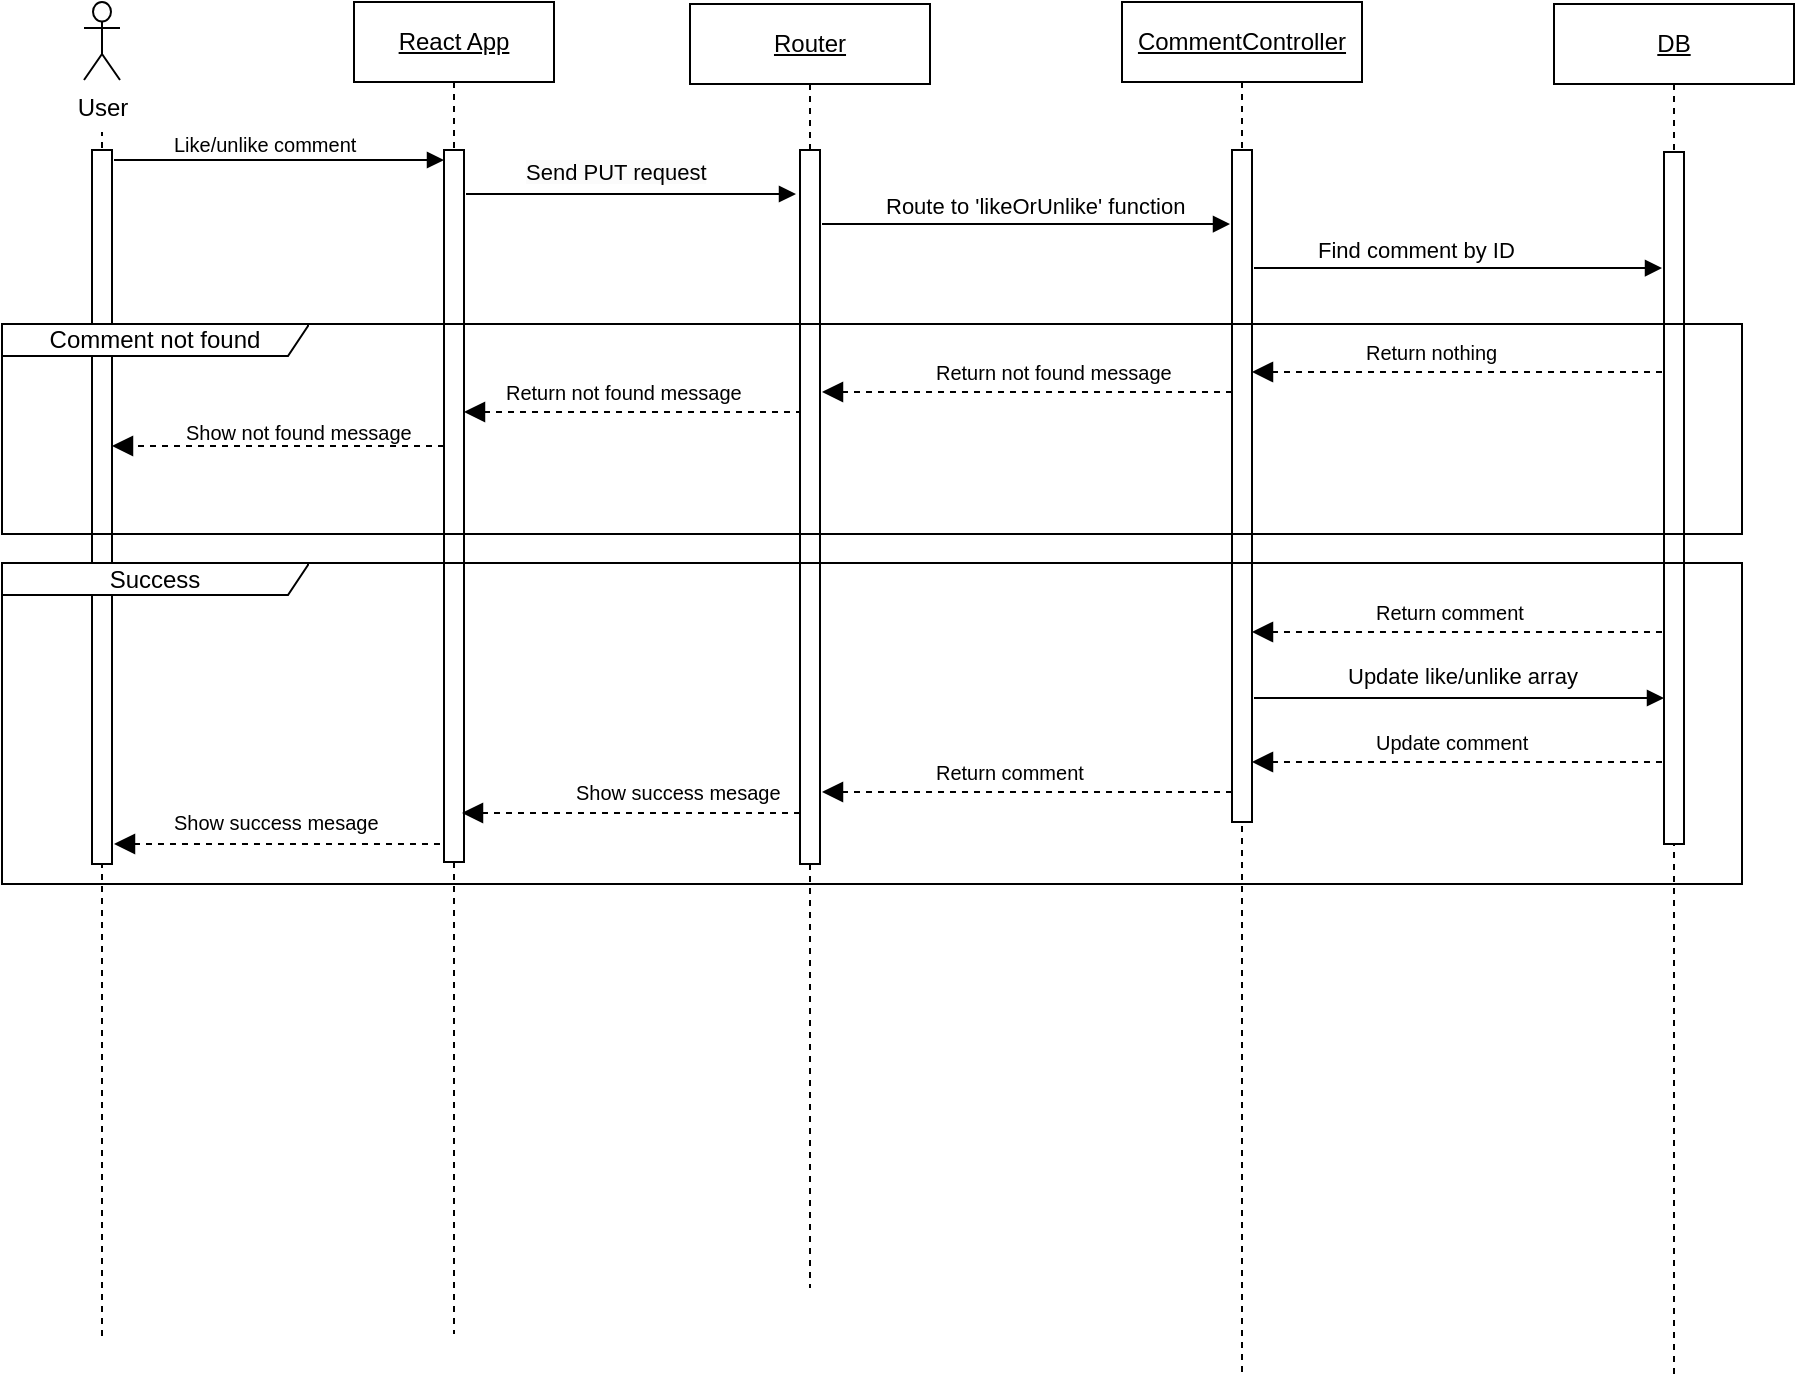 <mxfile version="24.6.4" type="device">
  <diagram name="Page-1" id="2YBvvXClWsGukQMizWep">
    <mxGraphModel dx="1751" dy="569" grid="1" gridSize="10" guides="1" tooltips="1" connect="1" arrows="1" fold="1" page="1" pageScale="1" pageWidth="850" pageHeight="1100" math="0" shadow="0">
      <root>
        <mxCell id="0" />
        <mxCell id="1" parent="0" />
        <mxCell id="DY1qOqMVfFojMZkrpDAz-1" value="" style="group" vertex="1" connectable="0" parent="1">
          <mxGeometry x="-599" y="49" width="18" height="474" as="geometry" />
        </mxCell>
        <mxCell id="DY1qOqMVfFojMZkrpDAz-2" value="" style="endArrow=none;dashed=1;html=1;rounded=0;" edge="1" parent="DY1qOqMVfFojMZkrpDAz-1">
          <mxGeometry width="50" height="50" relative="1" as="geometry">
            <mxPoint x="9" y="667" as="sourcePoint" />
            <mxPoint x="9" y="65" as="targetPoint" />
          </mxGeometry>
        </mxCell>
        <mxCell id="DY1qOqMVfFojMZkrpDAz-3" value="User" style="shape=umlActor;verticalLabelPosition=bottom;verticalAlign=top;html=1;outlineConnect=0;" vertex="1" parent="DY1qOqMVfFojMZkrpDAz-1">
          <mxGeometry width="18" height="39" as="geometry" />
        </mxCell>
        <mxCell id="vv9X04xP0O6Y5bu-idb--6" value="" style="group" parent="1" vertex="1" connectable="0">
          <mxGeometry x="-464" y="49" width="231.005" height="666" as="geometry" />
        </mxCell>
        <mxCell id="vv9X04xP0O6Y5bu-idb--7" value="React App" style="shape=umlLifeline;perimeter=lifelinePerimeter;whiteSpace=wrap;html=1;container=0;dropTarget=0;collapsible=0;recursiveResize=0;outlineConnect=0;portConstraint=eastwest;newEdgeStyle={&quot;edgeStyle&quot;:&quot;elbowEdgeStyle&quot;,&quot;elbow&quot;:&quot;vertical&quot;,&quot;curved&quot;:0,&quot;rounded&quot;:0};fontStyle=4;size=40;" parent="vv9X04xP0O6Y5bu-idb--6" vertex="1">
          <mxGeometry width="100" height="666" as="geometry" />
        </mxCell>
        <mxCell id="vv9X04xP0O6Y5bu-idb--153" value="" style="group" parent="vv9X04xP0O6Y5bu-idb--6" vertex="1" connectable="0">
          <mxGeometry x="-120" y="74" width="350.005" height="356" as="geometry" />
        </mxCell>
        <mxCell id="vv9X04xP0O6Y5bu-idb--8" value="" style="html=1;points=[];perimeter=orthogonalPerimeter;outlineConnect=0;targetShapes=umlLifeline;portConstraint=eastwest;newEdgeStyle={&quot;edgeStyle&quot;:&quot;elbowEdgeStyle&quot;,&quot;elbow&quot;:&quot;vertical&quot;,&quot;curved&quot;:0,&quot;rounded&quot;:0};fontStyle=4;container=0;" parent="vv9X04xP0O6Y5bu-idb--153" vertex="1">
          <mxGeometry x="165" width="10" height="356" as="geometry" />
        </mxCell>
        <mxCell id="vv9X04xP0O6Y5bu-idb--9" value="" style="html=1;verticalAlign=bottom;endArrow=block;edgeStyle=elbowEdgeStyle;elbow=horizontal;curved=0;rounded=0;fontStyle=4" parent="vv9X04xP0O6Y5bu-idb--153" edge="1">
          <mxGeometry relative="1" as="geometry">
            <mxPoint y="5" as="sourcePoint" />
            <Array as="points">
              <mxPoint x="112.5" y="5" />
            </Array>
            <mxPoint x="165" y="5" as="targetPoint" />
            <mxPoint as="offset" />
          </mxGeometry>
        </mxCell>
        <mxCell id="vv9X04xP0O6Y5bu-idb--10" value="" style="html=1;verticalAlign=bottom;endArrow=block;dashed=1;endSize=8;edgeStyle=elbowEdgeStyle;elbow=vertical;curved=0;rounded=0;endFill=1;fontStyle=4;" parent="vv9X04xP0O6Y5bu-idb--153" target="vv9X04xP0O6Y5bu-idb--3" edge="1">
          <mxGeometry x="-0.095" relative="1" as="geometry">
            <mxPoint x="4" y="147" as="targetPoint" />
            <Array as="points" />
            <mxPoint x="165" y="148" as="sourcePoint" />
            <mxPoint as="offset" />
          </mxGeometry>
        </mxCell>
        <mxCell id="vv9X04xP0O6Y5bu-idb--71" value="" style="html=1;verticalAlign=bottom;endArrow=block;dashed=1;endSize=8;edgeStyle=elbowEdgeStyle;elbow=vertical;curved=0;rounded=0;endFill=1;fontStyle=4;" parent="vv9X04xP0O6Y5bu-idb--153" target="vv9X04xP0O6Y5bu-idb--8" edge="1">
          <mxGeometry x="-0.095" relative="1" as="geometry">
            <mxPoint x="139" y="131.27" as="targetPoint" />
            <Array as="points" />
            <mxPoint x="344" y="131" as="sourcePoint" />
            <mxPoint as="offset" />
          </mxGeometry>
        </mxCell>
        <mxCell id="vv9X04xP0O6Y5bu-idb--72" value="&lt;span style=&quot;font-size: 10px; text-align: center; text-wrap: nowrap; background-color: rgb(255, 255, 255);&quot;&gt;Return not found message&lt;/span&gt;" style="text;whiteSpace=wrap;html=1;container=0;" parent="vv9X04xP0O6Y5bu-idb--153" vertex="1">
          <mxGeometry x="194.005" y="107.004" width="121" height="36" as="geometry" />
        </mxCell>
        <mxCell id="vv9X04xP0O6Y5bu-idb--118" value="" style="group" parent="vv9X04xP0O6Y5bu-idb--153" vertex="1" connectable="0">
          <mxGeometry x="174" y="307.004" width="176.005" height="36" as="geometry" />
        </mxCell>
        <mxCell id="vv9X04xP0O6Y5bu-idb--119" value="" style="html=1;verticalAlign=bottom;endArrow=block;dashed=1;endSize=8;edgeStyle=elbowEdgeStyle;elbow=vertical;curved=0;rounded=0;endFill=1;fontStyle=4;" parent="vv9X04xP0O6Y5bu-idb--118" source="vv9X04xP0O6Y5bu-idb--22" edge="1">
          <mxGeometry x="-0.095" relative="1" as="geometry">
            <mxPoint y="24.266" as="targetPoint" />
            <Array as="points" />
            <mxPoint x="205" y="23.996" as="sourcePoint" />
            <mxPoint as="offset" />
          </mxGeometry>
        </mxCell>
        <mxCell id="vv9X04xP0O6Y5bu-idb--120" value="&lt;span style=&quot;color: rgb(0, 0, 0); font-family: Helvetica; font-size: 10px; font-style: normal; font-variant-ligatures: normal; font-variant-caps: normal; font-weight: 400; letter-spacing: normal; orphans: 2; text-align: center; text-indent: 0px; text-transform: none; widows: 2; word-spacing: 0px; -webkit-text-stroke-width: 0px; white-space: nowrap; background-color: rgb(255, 255, 255); text-decoration-thickness: initial; text-decoration-style: initial; text-decoration-color: initial; display: inline !important; float: none;&quot;&gt;Show success mesage&lt;/span&gt;" style="text;whiteSpace=wrap;html=1;container=0;" parent="vv9X04xP0O6Y5bu-idb--118" vertex="1">
          <mxGeometry x="55.005" width="121" height="36" as="geometry" />
        </mxCell>
        <mxCell id="vv9X04xP0O6Y5bu-idb--17" value="" style="html=1;verticalAlign=bottom;endArrow=block;edgeStyle=elbowEdgeStyle;elbow=horizontal;curved=0;rounded=0;fontStyle=4" parent="1" edge="1">
          <mxGeometry relative="1" as="geometry">
            <mxPoint x="-408" y="145" as="sourcePoint" />
            <Array as="points">
              <mxPoint x="-254" y="147" />
            </Array>
            <mxPoint x="-243" y="145" as="targetPoint" />
            <mxPoint as="offset" />
          </mxGeometry>
        </mxCell>
        <mxCell id="vv9X04xP0O6Y5bu-idb--19" value="CommentController" style="shape=umlLifeline;perimeter=lifelinePerimeter;whiteSpace=wrap;html=1;container=0;dropTarget=0;collapsible=0;recursiveResize=0;outlineConnect=0;portConstraint=eastwest;newEdgeStyle={&quot;edgeStyle&quot;:&quot;elbowEdgeStyle&quot;,&quot;elbow&quot;:&quot;vertical&quot;,&quot;curved&quot;:0,&quot;rounded&quot;:0};fontStyle=4" parent="1" vertex="1">
          <mxGeometry x="-80" y="49" width="120" height="688" as="geometry" />
        </mxCell>
        <mxCell id="vv9X04xP0O6Y5bu-idb--20" value="" style="html=1;points=[];perimeter=orthogonalPerimeter;outlineConnect=0;targetShapes=umlLifeline;portConstraint=eastwest;newEdgeStyle={&quot;edgeStyle&quot;:&quot;elbowEdgeStyle&quot;,&quot;elbow&quot;:&quot;vertical&quot;,&quot;curved&quot;:0,&quot;rounded&quot;:0};fontStyle=4" parent="vv9X04xP0O6Y5bu-idb--19" vertex="1">
          <mxGeometry x="55" y="74" width="10" height="336" as="geometry" />
        </mxCell>
        <mxCell id="vv9X04xP0O6Y5bu-idb--21" value="Router" style="shape=umlLifeline;perimeter=lifelinePerimeter;whiteSpace=wrap;html=1;container=0;dropTarget=0;collapsible=0;recursiveResize=0;outlineConnect=0;portConstraint=eastwest;newEdgeStyle={&quot;edgeStyle&quot;:&quot;elbowEdgeStyle&quot;,&quot;elbow&quot;:&quot;vertical&quot;,&quot;curved&quot;:0,&quot;rounded&quot;:0};fontStyle=4;size=40;" parent="1" vertex="1">
          <mxGeometry x="-296" y="50" width="120" height="642" as="geometry" />
        </mxCell>
        <mxCell id="vv9X04xP0O6Y5bu-idb--22" value="" style="html=1;points=[];perimeter=orthogonalPerimeter;outlineConnect=0;targetShapes=umlLifeline;portConstraint=eastwest;newEdgeStyle={&quot;edgeStyle&quot;:&quot;elbowEdgeStyle&quot;,&quot;elbow&quot;:&quot;vertical&quot;,&quot;curved&quot;:0,&quot;rounded&quot;:0};fontStyle=4" parent="vv9X04xP0O6Y5bu-idb--21" vertex="1">
          <mxGeometry x="55" y="73" width="10" height="357" as="geometry" />
        </mxCell>
        <mxCell id="vv9X04xP0O6Y5bu-idb--27" value="" style="html=1;verticalAlign=bottom;endArrow=block;edgeStyle=elbowEdgeStyle;elbow=horizontal;curved=0;rounded=0;fontStyle=4;entryX=0.5;entryY=0.093;entryDx=0;entryDy=0;entryPerimeter=0;" parent="1" edge="1">
          <mxGeometry relative="1" as="geometry">
            <mxPoint x="-230" y="160" as="sourcePoint" />
            <Array as="points">
              <mxPoint x="-82" y="162" />
            </Array>
            <mxPoint x="-26" y="160.014" as="targetPoint" />
            <mxPoint as="offset" />
          </mxGeometry>
        </mxCell>
        <mxCell id="vv9X04xP0O6Y5bu-idb--28" value="Route to &#39;likeOrUnlike&#39; function" style="text;whiteSpace=wrap;html=1;fontSize=11;" parent="1" vertex="1">
          <mxGeometry x="-200" y="138" width="152" height="40" as="geometry" />
        </mxCell>
        <mxCell id="vv9X04xP0O6Y5bu-idb--29" value="&lt;span style=&quot;color: rgb(0, 0, 0); font-family: Helvetica; font-size: 11px; font-style: normal; font-variant-ligatures: normal; font-variant-caps: normal; font-weight: 400; letter-spacing: normal; orphans: 2; text-align: left; text-indent: 0px; text-transform: none; widows: 2; word-spacing: 0px; -webkit-text-stroke-width: 0px; white-space: normal; background-color: rgb(251, 251, 251); text-decoration-thickness: initial; text-decoration-style: initial; text-decoration-color: initial; display: inline !important; float: none;&quot;&gt;Send PUT request&lt;/span&gt;" style="text;whiteSpace=wrap;html=1;" parent="1" vertex="1">
          <mxGeometry x="-380" y="120" width="130" height="40" as="geometry" />
        </mxCell>
        <mxCell id="vv9X04xP0O6Y5bu-idb--30" value="DB" style="shape=umlLifeline;perimeter=lifelinePerimeter;whiteSpace=wrap;html=1;container=0;dropTarget=0;collapsible=0;recursiveResize=0;outlineConnect=0;portConstraint=eastwest;newEdgeStyle={&quot;edgeStyle&quot;:&quot;elbowEdgeStyle&quot;,&quot;elbow&quot;:&quot;vertical&quot;,&quot;curved&quot;:0,&quot;rounded&quot;:0};fontStyle=4" parent="1" vertex="1">
          <mxGeometry x="136" y="50" width="120" height="688" as="geometry" />
        </mxCell>
        <mxCell id="vv9X04xP0O6Y5bu-idb--31" value="" style="html=1;points=[];perimeter=orthogonalPerimeter;outlineConnect=0;targetShapes=umlLifeline;portConstraint=eastwest;newEdgeStyle={&quot;edgeStyle&quot;:&quot;elbowEdgeStyle&quot;,&quot;elbow&quot;:&quot;vertical&quot;,&quot;curved&quot;:0,&quot;rounded&quot;:0};fontStyle=4" parent="vv9X04xP0O6Y5bu-idb--30" vertex="1">
          <mxGeometry x="55" y="74" width="10" height="346" as="geometry" />
        </mxCell>
        <mxCell id="vv9X04xP0O6Y5bu-idb--34" value="" style="html=1;verticalAlign=bottom;endArrow=block;edgeStyle=elbowEdgeStyle;elbow=horizontal;curved=0;rounded=0;fontStyle=4;entryX=0.5;entryY=0.093;entryDx=0;entryDy=0;entryPerimeter=0;" parent="1" edge="1">
          <mxGeometry relative="1" as="geometry">
            <mxPoint x="-14" y="182" as="sourcePoint" />
            <Array as="points">
              <mxPoint x="134" y="184" />
            </Array>
            <mxPoint x="190" y="182.014" as="targetPoint" />
            <mxPoint as="offset" />
          </mxGeometry>
        </mxCell>
        <mxCell id="vv9X04xP0O6Y5bu-idb--35" value="Find comment by ID" style="text;whiteSpace=wrap;html=1;fontSize=11;" parent="1" vertex="1">
          <mxGeometry x="16" y="160" width="152" height="40" as="geometry" />
        </mxCell>
        <mxCell id="vv9X04xP0O6Y5bu-idb--57" value="" style="group" parent="1" vertex="1" connectable="0">
          <mxGeometry x="-15" y="210.004" width="176.005" height="36" as="geometry" />
        </mxCell>
        <mxCell id="vv9X04xP0O6Y5bu-idb--52" value="" style="html=1;verticalAlign=bottom;endArrow=block;dashed=1;endSize=8;edgeStyle=elbowEdgeStyle;elbow=vertical;curved=0;rounded=0;endFill=1;fontStyle=4;" parent="vv9X04xP0O6Y5bu-idb--57" edge="1">
          <mxGeometry x="-0.095" relative="1" as="geometry">
            <mxPoint y="24.266" as="targetPoint" />
            <Array as="points" />
            <mxPoint x="205" y="23.996" as="sourcePoint" />
            <mxPoint as="offset" />
          </mxGeometry>
        </mxCell>
        <mxCell id="vv9X04xP0O6Y5bu-idb--53" value="&lt;span style=&quot;color: rgb(0, 0, 0); font-family: Helvetica; font-size: 10px; font-style: normal; font-variant-ligatures: normal; font-variant-caps: normal; font-weight: 400; letter-spacing: normal; orphans: 2; text-align: center; text-indent: 0px; text-transform: none; widows: 2; word-spacing: 0px; -webkit-text-stroke-width: 0px; white-space: nowrap; background-color: rgb(255, 255, 255); text-decoration-thickness: initial; text-decoration-style: initial; text-decoration-color: initial; display: inline !important; float: none;&quot;&gt;Return nothing&lt;/span&gt;" style="text;whiteSpace=wrap;html=1;container=0;" parent="vv9X04xP0O6Y5bu-idb--57" vertex="1">
          <mxGeometry x="55.005" width="121" height="36" as="geometry" />
        </mxCell>
        <mxCell id="vv9X04xP0O6Y5bu-idb--3" value="" style="html=1;points=[];perimeter=orthogonalPerimeter;outlineConnect=0;targetShapes=umlLifeline;portConstraint=eastwest;newEdgeStyle={&quot;edgeStyle&quot;:&quot;elbowEdgeStyle&quot;,&quot;elbow&quot;:&quot;vertical&quot;,&quot;curved&quot;:0,&quot;rounded&quot;:0};fontStyle=4;container=0;" parent="1" vertex="1">
          <mxGeometry x="-595" y="123" width="10" height="357" as="geometry" />
        </mxCell>
        <mxCell id="vv9X04xP0O6Y5bu-idb--11" value="&lt;span style=&quot;color: rgb(0, 0, 0); font-family: Helvetica; font-size: 10px; font-style: normal; font-variant-ligatures: normal; font-variant-caps: normal; font-weight: 400; letter-spacing: normal; orphans: 2; text-align: center; text-indent: 0px; text-transform: none; widows: 2; word-spacing: 0px; -webkit-text-stroke-width: 0px; white-space: nowrap; background-color: rgb(255, 255, 255); text-decoration-thickness: initial; text-decoration-style: initial; text-decoration-color: initial; display: inline !important; float: none;&quot;&gt;Like/unlike comment&lt;/span&gt;" style="text;whiteSpace=wrap;html=1;container=0;" parent="1" vertex="1">
          <mxGeometry x="-556.495" y="106.004" width="121" height="36" as="geometry" />
        </mxCell>
        <mxCell id="vv9X04xP0O6Y5bu-idb--58" value="&lt;font style=&quot;font-size: 12px;&quot;&gt;Comment not found&lt;/font&gt;" style="shape=umlFrame;whiteSpace=wrap;html=1;pointerEvents=0;width=153;height=16;" parent="1" vertex="1">
          <mxGeometry x="-640" y="210" width="870" height="105" as="geometry" />
        </mxCell>
        <mxCell id="vv9X04xP0O6Y5bu-idb--59" value="" style="html=1;verticalAlign=bottom;endArrow=block;dashed=1;endSize=8;edgeStyle=elbowEdgeStyle;elbow=vertical;curved=0;rounded=0;endFill=1;fontStyle=4;" parent="1" edge="1">
          <mxGeometry x="-0.095" relative="1" as="geometry">
            <mxPoint x="-230" y="244.27" as="targetPoint" />
            <Array as="points" />
            <mxPoint x="-25" y="244" as="sourcePoint" />
            <mxPoint as="offset" />
          </mxGeometry>
        </mxCell>
        <mxCell id="vv9X04xP0O6Y5bu-idb--60" value="&lt;span style=&quot;color: rgb(0, 0, 0); font-family: Helvetica; font-size: 10px; font-style: normal; font-variant-ligatures: normal; font-variant-caps: normal; font-weight: 400; letter-spacing: normal; orphans: 2; text-align: center; text-indent: 0px; text-transform: none; widows: 2; word-spacing: 0px; -webkit-text-stroke-width: 0px; white-space: nowrap; background-color: rgb(255, 255, 255); text-decoration-thickness: initial; text-decoration-style: initial; text-decoration-color: initial; display: inline !important; float: none;&quot;&gt;Return not found message&lt;/span&gt;" style="text;whiteSpace=wrap;html=1;container=0;" parent="1" vertex="1">
          <mxGeometry x="-174.995" y="220.004" width="121" height="36" as="geometry" />
        </mxCell>
        <mxCell id="vv9X04xP0O6Y5bu-idb--82" value="&lt;span style=&quot;color: rgb(0, 0, 0); font-family: Helvetica; font-size: 10px; font-style: normal; font-variant-ligatures: normal; font-variant-caps: normal; font-weight: 400; letter-spacing: normal; orphans: 2; text-align: center; text-indent: 0px; text-transform: none; widows: 2; word-spacing: 0px; -webkit-text-stroke-width: 0px; white-space: nowrap; background-color: rgb(255, 255, 255); text-decoration-thickness: initial; text-decoration-style: initial; text-decoration-color: initial; display: inline !important; float: none;&quot;&gt;Show not found message&lt;/span&gt;" style="text;whiteSpace=wrap;html=1;" parent="1" vertex="1">
          <mxGeometry x="-550" y="250" width="150" height="40" as="geometry" />
        </mxCell>
        <mxCell id="vv9X04xP0O6Y5bu-idb--109" value="&lt;font style=&quot;font-size: 12px;&quot;&gt;Success&lt;/font&gt;" style="shape=umlFrame;whiteSpace=wrap;html=1;pointerEvents=0;width=153;height=16;container=0;" parent="1" vertex="1">
          <mxGeometry x="-640" y="329.5" width="870" height="160.5" as="geometry" />
        </mxCell>
        <mxCell id="vv9X04xP0O6Y5bu-idb--111" value="" style="group" parent="1" vertex="1" connectable="0">
          <mxGeometry x="-10" y="340" width="176" height="36" as="geometry" />
        </mxCell>
        <mxCell id="vv9X04xP0O6Y5bu-idb--112" value="" style="html=1;verticalAlign=bottom;endArrow=block;dashed=1;endSize=8;edgeStyle=elbowEdgeStyle;elbow=vertical;curved=0;rounded=0;endFill=1;fontStyle=4;" parent="vv9X04xP0O6Y5bu-idb--111" edge="1">
          <mxGeometry x="-0.095" relative="1" as="geometry">
            <mxPoint x="-5" y="24.266" as="targetPoint" />
            <Array as="points" />
            <mxPoint x="199.995" y="23.996" as="sourcePoint" />
            <mxPoint as="offset" />
          </mxGeometry>
        </mxCell>
        <mxCell id="vv9X04xP0O6Y5bu-idb--113" value="&lt;span style=&quot;color: rgb(0, 0, 0); font-family: Helvetica; font-size: 10px; font-style: normal; font-variant-ligatures: normal; font-variant-caps: normal; font-weight: 400; letter-spacing: normal; orphans: 2; text-align: center; text-indent: 0px; text-transform: none; widows: 2; word-spacing: 0px; -webkit-text-stroke-width: 0px; white-space: nowrap; background-color: rgb(255, 255, 255); text-decoration-thickness: initial; text-decoration-style: initial; text-decoration-color: initial; display: inline !important; float: none;&quot;&gt;Return comment&lt;/span&gt;" style="text;whiteSpace=wrap;html=1;container=0;" parent="vv9X04xP0O6Y5bu-idb--111" vertex="1">
          <mxGeometry x="55.003" width="120.997" height="36" as="geometry" />
        </mxCell>
        <mxCell id="vv9X04xP0O6Y5bu-idb--122" value="" style="group" parent="1" vertex="1" connectable="0">
          <mxGeometry x="-584" y="450" width="176" height="35" as="geometry" />
        </mxCell>
        <mxCell id="vv9X04xP0O6Y5bu-idb--123" value="" style="html=1;verticalAlign=bottom;endArrow=block;dashed=1;endSize=8;edgeStyle=elbowEdgeStyle;elbow=vertical;curved=0;rounded=0;endFill=1;fontStyle=4;" parent="vv9X04xP0O6Y5bu-idb--122" edge="1">
          <mxGeometry x="-0.095" relative="1" as="geometry">
            <mxPoint y="20" as="targetPoint" />
            <Array as="points" />
            <mxPoint x="162.995" y="19.996" as="sourcePoint" />
            <mxPoint as="offset" />
          </mxGeometry>
        </mxCell>
        <mxCell id="vv9X04xP0O6Y5bu-idb--152" value="&lt;span style=&quot;color: rgb(0, 0, 0); font-family: Helvetica; font-size: 10px; font-style: normal; font-variant-ligatures: normal; font-variant-caps: normal; font-weight: 400; letter-spacing: normal; orphans: 2; text-align: center; text-indent: 0px; text-transform: none; widows: 2; word-spacing: 0px; -webkit-text-stroke-width: 0px; white-space: nowrap; background-color: rgb(255, 255, 255); text-decoration-thickness: initial; text-decoration-style: initial; text-decoration-color: initial; display: inline !important; float: none;&quot;&gt;Show success mesage&lt;/span&gt;" style="text;whiteSpace=wrap;html=1;" parent="vv9X04xP0O6Y5bu-idb--122" vertex="1">
          <mxGeometry x="27.5" y="-5" width="140" height="40" as="geometry" />
        </mxCell>
        <mxCell id="vv9X04xP0O6Y5bu-idb--131" value="" style="html=1;verticalAlign=bottom;endArrow=block;edgeStyle=elbowEdgeStyle;elbow=horizontal;curved=0;rounded=0;fontStyle=4;" parent="1" edge="1">
          <mxGeometry relative="1" as="geometry">
            <mxPoint x="-14" y="397" as="sourcePoint" />
            <Array as="points">
              <mxPoint x="134" y="399" />
            </Array>
            <mxPoint x="191" y="397" as="targetPoint" />
            <mxPoint as="offset" />
          </mxGeometry>
        </mxCell>
        <mxCell id="vv9X04xP0O6Y5bu-idb--132" value="Update like/unlike array" style="text;whiteSpace=wrap;html=1;fontSize=11;" parent="1" vertex="1">
          <mxGeometry x="31" y="373" width="152" height="40" as="geometry" />
        </mxCell>
        <mxCell id="vv9X04xP0O6Y5bu-idb--135" value="" style="group" parent="1" vertex="1" connectable="0">
          <mxGeometry x="-10" y="405" width="176" height="36" as="geometry" />
        </mxCell>
        <mxCell id="vv9X04xP0O6Y5bu-idb--136" value="" style="html=1;verticalAlign=bottom;endArrow=block;dashed=1;endSize=8;edgeStyle=elbowEdgeStyle;elbow=vertical;curved=0;rounded=0;endFill=1;fontStyle=4;" parent="vv9X04xP0O6Y5bu-idb--135" edge="1">
          <mxGeometry x="-0.095" relative="1" as="geometry">
            <mxPoint x="-5" y="24.266" as="targetPoint" />
            <Array as="points" />
            <mxPoint x="199.995" y="23.996" as="sourcePoint" />
            <mxPoint as="offset" />
          </mxGeometry>
        </mxCell>
        <mxCell id="vv9X04xP0O6Y5bu-idb--137" value="&lt;span style=&quot;color: rgb(0, 0, 0); font-family: Helvetica; font-size: 10px; font-style: normal; font-variant-ligatures: normal; font-variant-caps: normal; font-weight: 400; letter-spacing: normal; orphans: 2; text-align: center; text-indent: 0px; text-transform: none; widows: 2; word-spacing: 0px; -webkit-text-stroke-width: 0px; white-space: nowrap; background-color: rgb(255, 255, 255); text-decoration-thickness: initial; text-decoration-style: initial; text-decoration-color: initial; display: inline !important; float: none;&quot;&gt;Update comment&lt;/span&gt;" style="text;whiteSpace=wrap;html=1;container=0;" parent="vv9X04xP0O6Y5bu-idb--135" vertex="1">
          <mxGeometry x="55.003" width="120.997" height="36" as="geometry" />
        </mxCell>
        <mxCell id="vv9X04xP0O6Y5bu-idb--139" value="" style="group" parent="1" vertex="1" connectable="0">
          <mxGeometry x="-230" y="420.004" width="176.005" height="36" as="geometry" />
        </mxCell>
        <mxCell id="vv9X04xP0O6Y5bu-idb--140" value="" style="html=1;verticalAlign=bottom;endArrow=block;dashed=1;endSize=8;edgeStyle=elbowEdgeStyle;elbow=vertical;curved=0;rounded=0;endFill=1;fontStyle=4;" parent="vv9X04xP0O6Y5bu-idb--139" edge="1">
          <mxGeometry x="-0.095" relative="1" as="geometry">
            <mxPoint y="24.266" as="targetPoint" />
            <Array as="points" />
            <mxPoint x="205" y="23.996" as="sourcePoint" />
            <mxPoint as="offset" />
          </mxGeometry>
        </mxCell>
        <mxCell id="vv9X04xP0O6Y5bu-idb--141" value="&lt;span style=&quot;color: rgb(0, 0, 0); font-family: Helvetica; font-size: 10px; font-style: normal; font-variant-ligatures: normal; font-variant-caps: normal; font-weight: 400; letter-spacing: normal; orphans: 2; text-align: center; text-indent: 0px; text-transform: none; widows: 2; word-spacing: 0px; -webkit-text-stroke-width: 0px; white-space: nowrap; background-color: rgb(255, 255, 255); text-decoration-thickness: initial; text-decoration-style: initial; text-decoration-color: initial; display: inline !important; float: none;&quot;&gt;Return comment&lt;/span&gt;" style="text;whiteSpace=wrap;html=1;container=0;" parent="vv9X04xP0O6Y5bu-idb--139" vertex="1">
          <mxGeometry x="55.005" width="121" height="36" as="geometry" />
        </mxCell>
      </root>
    </mxGraphModel>
  </diagram>
</mxfile>
